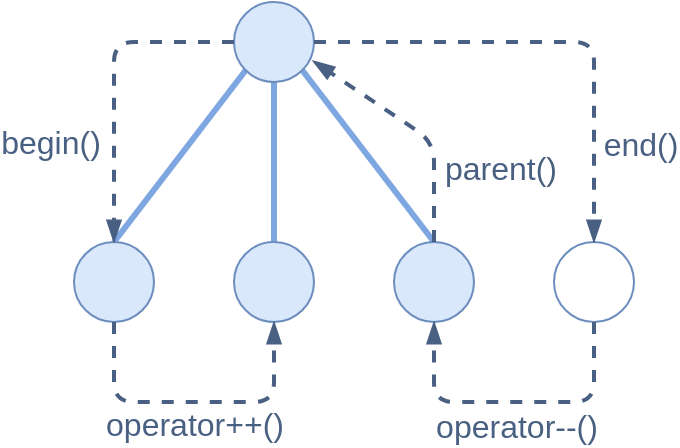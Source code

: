 <mxfile version="14.1.8" type="device"><diagram id="KafAyxj3c1mU0Zksd27P" name="ページ1"><mxGraphModel dx="543" dy="483" grid="1" gridSize="10" guides="1" tooltips="1" connect="1" arrows="1" fold="1" page="1" pageScale="1" pageWidth="827" pageHeight="1169" math="0" shadow="0"><root><mxCell id="0"/><mxCell id="1" parent="0"/><mxCell id="3WKP0BMnW5JUs5wVWz3S-7" value="" style="endArrow=none;html=1;strokeWidth=3;exitX=0.5;exitY=0;exitDx=0;exitDy=0;entryX=0.5;entryY=1;entryDx=0;entryDy=0;fillColor=#dae8fc;strokeColor=#7EA6E0;" edge="1" parent="1" source="3WKP0BMnW5JUs5wVWz3S-2" target="3WKP0BMnW5JUs5wVWz3S-1"><mxGeometry width="50" height="50" relative="1" as="geometry"><mxPoint x="340" y="120" as="sourcePoint"/><mxPoint x="390" y="70" as="targetPoint"/></mxGeometry></mxCell><mxCell id="3WKP0BMnW5JUs5wVWz3S-8" value="" style="endArrow=none;html=1;strokeWidth=3;exitX=0.5;exitY=0;exitDx=0;exitDy=0;entryX=0;entryY=1;entryDx=0;entryDy=0;strokeColor=#7EA6E0;" edge="1" parent="1" source="3WKP0BMnW5JUs5wVWz3S-3" target="3WKP0BMnW5JUs5wVWz3S-1"><mxGeometry width="50" height="50" relative="1" as="geometry"><mxPoint x="290" y="120" as="sourcePoint"/><mxPoint x="260" y="120" as="targetPoint"/></mxGeometry></mxCell><mxCell id="3WKP0BMnW5JUs5wVWz3S-9" value="" style="endArrow=none;html=1;strokeWidth=3;exitX=0.5;exitY=0;exitDx=0;exitDy=0;entryX=1;entryY=1;entryDx=0;entryDy=0;fillColor=#dae8fc;strokeColor=#7EA6E0;" edge="1" parent="1" source="3WKP0BMnW5JUs5wVWz3S-4" target="3WKP0BMnW5JUs5wVWz3S-1"><mxGeometry width="50" height="50" relative="1" as="geometry"><mxPoint x="290" y="120" as="sourcePoint"/><mxPoint x="340" y="70" as="targetPoint"/></mxGeometry></mxCell><mxCell id="3WKP0BMnW5JUs5wVWz3S-3" value="" style="ellipse;whiteSpace=wrap;html=1;aspect=fixed;shadow=0;fillColor=#dae8fc;strokeColor=#6c8ebf;" vertex="1" parent="1"><mxGeometry x="160" y="200" width="40" height="40" as="geometry"/></mxCell><mxCell id="3WKP0BMnW5JUs5wVWz3S-4" value="" style="ellipse;whiteSpace=wrap;html=1;aspect=fixed;shadow=0;fillColor=#dae8fc;strokeColor=#6c8ebf;" vertex="1" parent="1"><mxGeometry x="320" y="200" width="40" height="40" as="geometry"/></mxCell><mxCell id="3WKP0BMnW5JUs5wVWz3S-2" value="" style="ellipse;whiteSpace=wrap;html=1;aspect=fixed;shadow=0;fillColor=#dae8fc;strokeColor=#6c8ebf;" vertex="1" parent="1"><mxGeometry x="240" y="200" width="40" height="40" as="geometry"/></mxCell><mxCell id="3WKP0BMnW5JUs5wVWz3S-1" value="" style="ellipse;whiteSpace=wrap;html=1;aspect=fixed;shadow=0;fillColor=#dae8fc;strokeColor=#6c8ebf;" vertex="1" parent="1"><mxGeometry x="240" y="80" width="40" height="40" as="geometry"/></mxCell><mxCell id="3WKP0BMnW5JUs5wVWz3S-24" value="" style="endArrow=blockThin;html=1;strokeWidth=2;strokeColor=#496082;exitX=0;exitY=0.5;exitDx=0;exitDy=0;dashed=1;endFill=1;" edge="1" parent="1" source="3WKP0BMnW5JUs5wVWz3S-1"><mxGeometry relative="1" as="geometry"><mxPoint x="210" y="190" as="sourcePoint"/><mxPoint x="180" y="200" as="targetPoint"/><Array as="points"><mxPoint x="180" y="100"/></Array></mxGeometry></mxCell><mxCell id="3WKP0BMnW5JUs5wVWz3S-25" value="begin()" style="edgeLabel;resizable=0;html=1;align=center;verticalAlign=middle;fontSize=16;fontColor=#496082;" connectable="0" vertex="1" parent="3WKP0BMnW5JUs5wVWz3S-24"><mxGeometry relative="1" as="geometry"><mxPoint x="-32" y="30" as="offset"/></mxGeometry></mxCell><mxCell id="3WKP0BMnW5JUs5wVWz3S-26" value="" style="ellipse;whiteSpace=wrap;html=1;aspect=fixed;shadow=0;strokeColor=#6c8ebf;fillColor=#FFFFFF;" vertex="1" parent="1"><mxGeometry x="400" y="200" width="40" height="40" as="geometry"/></mxCell><mxCell id="3WKP0BMnW5JUs5wVWz3S-29" value="" style="endArrow=blockThin;html=1;strokeWidth=2;strokeColor=#496082;exitX=1;exitY=0.5;exitDx=0;exitDy=0;dashed=1;endFill=1;entryX=0.5;entryY=0;entryDx=0;entryDy=0;" edge="1" parent="1" source="3WKP0BMnW5JUs5wVWz3S-1" target="3WKP0BMnW5JUs5wVWz3S-26"><mxGeometry relative="1" as="geometry"><mxPoint x="330" y="190" as="sourcePoint"/><mxPoint x="270" y="290" as="targetPoint"/><Array as="points"><mxPoint x="420" y="100"/></Array></mxGeometry></mxCell><mxCell id="3WKP0BMnW5JUs5wVWz3S-30" value="end()" style="edgeLabel;resizable=0;html=1;align=center;verticalAlign=middle;fontSize=16;fontColor=#496082;" connectable="0" vertex="1" parent="3WKP0BMnW5JUs5wVWz3S-29"><mxGeometry relative="1" as="geometry"><mxPoint x="43" y="51" as="offset"/></mxGeometry></mxCell><mxCell id="3WKP0BMnW5JUs5wVWz3S-31" value="" style="endArrow=blockThin;html=1;strokeWidth=2;strokeColor=#496082;exitX=0.5;exitY=1;exitDx=0;exitDy=0;dashed=1;endFill=1;entryX=0.5;entryY=1;entryDx=0;entryDy=0;" edge="1" parent="1" source="3WKP0BMnW5JUs5wVWz3S-26" target="3WKP0BMnW5JUs5wVWz3S-4"><mxGeometry relative="1" as="geometry"><mxPoint x="270" y="280" as="sourcePoint"/><mxPoint x="210" y="380" as="targetPoint"/><Array as="points"><mxPoint x="420" y="280"/><mxPoint x="340" y="280"/></Array></mxGeometry></mxCell><mxCell id="3WKP0BMnW5JUs5wVWz3S-32" value="operator--()" style="edgeLabel;resizable=0;html=1;align=center;verticalAlign=middle;fontSize=16;fontColor=#496082;" connectable="0" vertex="1" parent="3WKP0BMnW5JUs5wVWz3S-31"><mxGeometry relative="1" as="geometry"><mxPoint x="1" y="12" as="offset"/></mxGeometry></mxCell><mxCell id="3WKP0BMnW5JUs5wVWz3S-33" value="" style="endArrow=blockThin;html=1;strokeWidth=2;strokeColor=#496082;exitX=0.5;exitY=1;exitDx=0;exitDy=0;dashed=1;endFill=1;entryX=0.5;entryY=1;entryDx=0;entryDy=0;" edge="1" parent="1" source="3WKP0BMnW5JUs5wVWz3S-3" target="3WKP0BMnW5JUs5wVWz3S-2"><mxGeometry relative="1" as="geometry"><mxPoint x="170" y="290" as="sourcePoint"/><mxPoint x="110" y="390" as="targetPoint"/><Array as="points"><mxPoint x="180" y="280"/><mxPoint x="260" y="280"/></Array></mxGeometry></mxCell><mxCell id="3WKP0BMnW5JUs5wVWz3S-34" value="operator++()" style="edgeLabel;resizable=0;html=1;align=center;verticalAlign=middle;fontSize=16;fontColor=#496082;" connectable="0" vertex="1" parent="3WKP0BMnW5JUs5wVWz3S-33"><mxGeometry relative="1" as="geometry"><mxPoint y="11" as="offset"/></mxGeometry></mxCell><mxCell id="3WKP0BMnW5JUs5wVWz3S-35" value="" style="endArrow=blockThin;html=1;strokeWidth=2;strokeColor=#496082;exitX=0.5;exitY=0;exitDx=0;exitDy=0;dashed=1;endFill=1;entryX=0.988;entryY=0.738;entryDx=0;entryDy=0;entryPerimeter=0;" edge="1" parent="1" source="3WKP0BMnW5JUs5wVWz3S-4" target="3WKP0BMnW5JUs5wVWz3S-1"><mxGeometry relative="1" as="geometry"><mxPoint x="330" y="190" as="sourcePoint"/><mxPoint x="270" y="290" as="targetPoint"/><Array as="points"><mxPoint x="340" y="150"/></Array></mxGeometry></mxCell><mxCell id="3WKP0BMnW5JUs5wVWz3S-36" value="parent()" style="edgeLabel;resizable=0;html=1;align=center;verticalAlign=middle;fontSize=16;fontColor=#496082;" connectable="0" vertex="1" parent="3WKP0BMnW5JUs5wVWz3S-35"><mxGeometry relative="1" as="geometry"><mxPoint x="42.76" y="18.96" as="offset"/></mxGeometry></mxCell></root></mxGraphModel></diagram></mxfile>